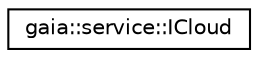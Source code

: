 digraph G
{
  edge [fontname="Helvetica",fontsize="10",labelfontname="Helvetica",labelfontsize="10"];
  node [fontname="Helvetica",fontsize="10",shape=record];
  rankdir=LR;
  Node1 [label="gaia::service::ICloud",height=0.2,width=0.4,color="black", fillcolor="white", style="filled",URL="$d1/db7/classgaia_1_1service_1_1_i_cloud.html",tooltip="Interface class that need to be implemented by user application."];
}
